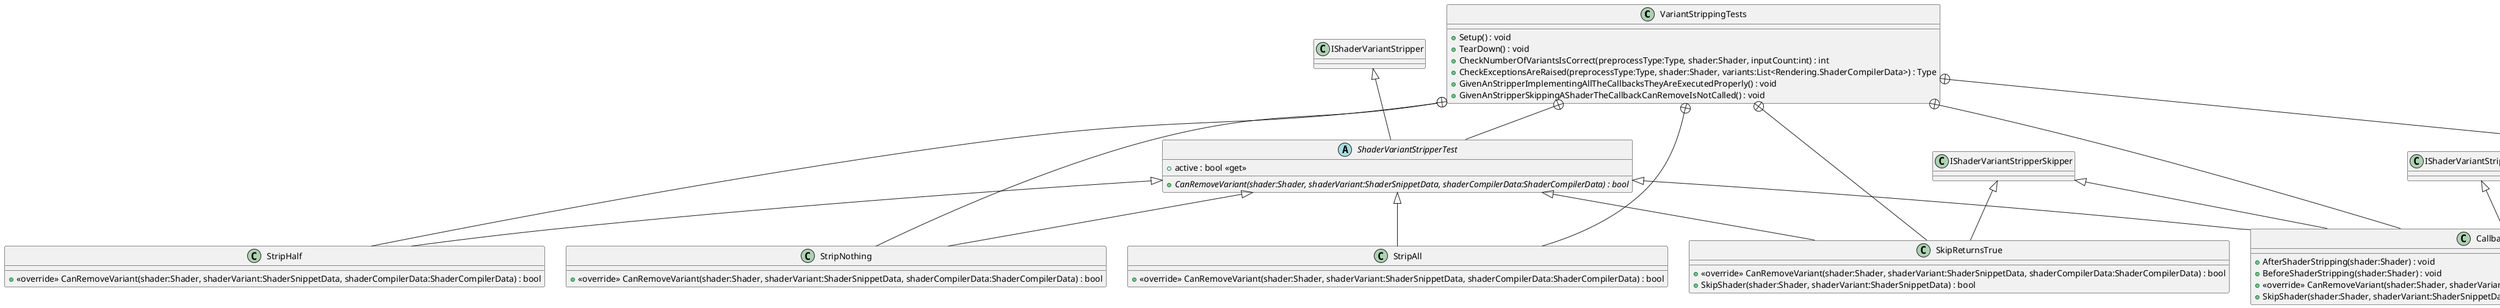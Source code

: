 @startuml
class VariantStrippingTests {
    + Setup() : void
    + TearDown() : void
    + CheckNumberOfVariantsIsCorrect(preprocessType:Type, shader:Shader, inputCount:int) : int
    + CheckExceptionsAreRaised(preprocessType:Type, shader:Shader, variants:List<Rendering.ShaderCompilerData>) : Type
    + GivenAnStripperImplementingAllTheCallbacksTheyAreExecutedProperly() : void
    + GivenAnStripperSkippingAShaderTheCallbackCanRemoveIsNotCalled() : void
}
abstract class ShaderVariantStripperTest {
    + active : bool <<get>>
    + {abstract} CanRemoveVariant(shader:Shader, shaderVariant:ShaderSnippetData, shaderCompilerData:ShaderCompilerData) : bool
}
class StripHalf {
    + <<override>> CanRemoveVariant(shader:Shader, shaderVariant:ShaderSnippetData, shaderCompilerData:ShaderCompilerData) : bool
}
class StripNothing {
    + <<override>> CanRemoveVariant(shader:Shader, shaderVariant:ShaderSnippetData, shaderCompilerData:ShaderCompilerData) : bool
}
class StripAll {
    + <<override>> CanRemoveVariant(shader:Shader, shaderVariant:ShaderSnippetData, shaderCompilerData:ShaderCompilerData) : bool
}
class CallbacksAreCalledStripper {
    + AfterShaderStripping(shader:Shader) : void
    + BeforeShaderStripping(shader:Shader) : void
    + <<override>> CanRemoveVariant(shader:Shader, shaderVariant:ShaderSnippetData, shaderCompilerData:ShaderCompilerData) : bool
    + SkipShader(shader:Shader, shaderVariant:ShaderSnippetData) : bool
}
class SkipReturnsTrue {
    + <<override>> CanRemoveVariant(shader:Shader, shaderVariant:ShaderSnippetData, shaderCompilerData:ShaderCompilerData) : bool
    + SkipShader(shader:Shader, shaderVariant:ShaderSnippetData) : bool
}
class ShaderPrepocessorTests {
    + ShaderPrepocessorTests(type:Type)
    + TryProcessShader(shader:Shader, snippet:ShaderSnippetData, inputData:IList<ShaderCompilerData>, error:Exception) : bool
}
class "ShaderPreprocessor`2"<T1,T2> {
}
VariantStrippingTests +-- ShaderVariantStripperTest
IShaderVariantStripper <|-- ShaderVariantStripperTest
VariantStrippingTests +-- StripHalf
ShaderVariantStripperTest <|-- StripHalf
VariantStrippingTests +-- StripNothing
ShaderVariantStripperTest <|-- StripNothing
VariantStrippingTests +-- StripAll
ShaderVariantStripperTest <|-- StripAll
VariantStrippingTests +-- CallbacksAreCalledStripper
ShaderVariantStripperTest <|-- CallbacksAreCalledStripper
IShaderVariantStripperScope <|-- CallbacksAreCalledStripper
IShaderVariantStripperSkipper <|-- CallbacksAreCalledStripper
VariantStrippingTests +-- SkipReturnsTrue
ShaderVariantStripperTest <|-- SkipReturnsTrue
IShaderVariantStripperSkipper <|-- SkipReturnsTrue
VariantStrippingTests +-- ShaderPrepocessorTests
"ShaderPreprocessor`2" "<Shader,ShaderSnippetData>" <|-- ShaderPrepocessorTests
@enduml
